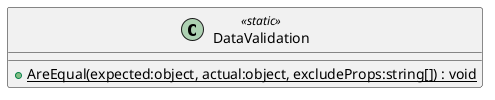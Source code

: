 @startuml
class DataValidation <<static>> {
    + {static} AreEqual(expected:object, actual:object, excludeProps:string[]) : void
}
@enduml
